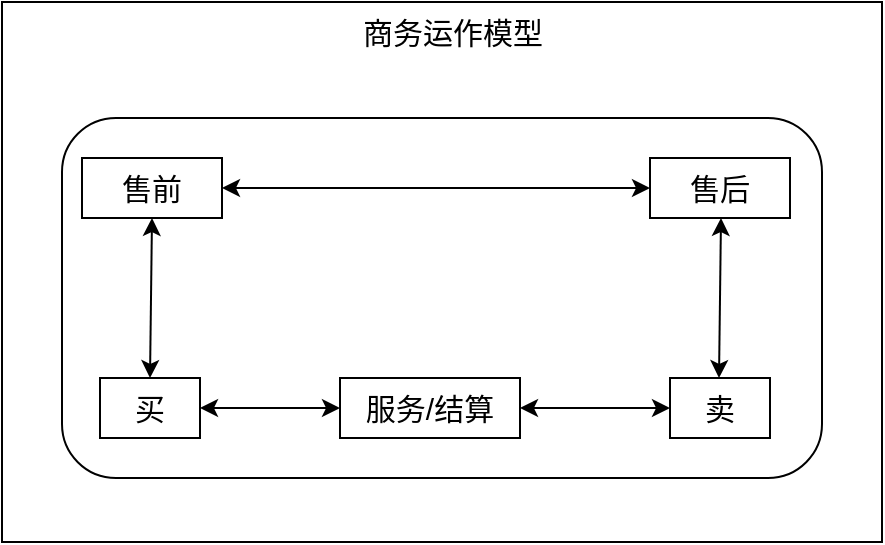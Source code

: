 <mxfile version="20.8.23" type="github">
  <diagram name="第 1 页" id="yvUWGEL02yEKHM-XBLOZ">
    <mxGraphModel dx="1434" dy="755" grid="1" gridSize="10" guides="1" tooltips="1" connect="1" arrows="1" fold="1" page="1" pageScale="1" pageWidth="827" pageHeight="1169" math="0" shadow="0">
      <root>
        <mxCell id="0" />
        <mxCell id="1" parent="0" />
        <mxCell id="8WEs470nkHhceNyE-327-2" value="" style="rounded=0;whiteSpace=wrap;html=1;" vertex="1" parent="1">
          <mxGeometry x="200" y="162" width="440" height="270" as="geometry" />
        </mxCell>
        <mxCell id="8WEs470nkHhceNyE-327-3" value="&lt;font style=&quot;font-size: 15px;&quot;&gt;商务运作模型&lt;/font&gt;" style="text;html=1;strokeColor=none;fillColor=none;align=center;verticalAlign=middle;whiteSpace=wrap;rounded=0;" vertex="1" parent="1">
          <mxGeometry x="377.5" y="162" width="95" height="30" as="geometry" />
        </mxCell>
        <mxCell id="8WEs470nkHhceNyE-327-4" value="" style="rounded=1;whiteSpace=wrap;html=1;fontSize=15;" vertex="1" parent="1">
          <mxGeometry x="230" y="220" width="380" height="180" as="geometry" />
        </mxCell>
        <mxCell id="8WEs470nkHhceNyE-327-5" value="售前" style="rounded=0;whiteSpace=wrap;html=1;fontSize=15;" vertex="1" parent="1">
          <mxGeometry x="240" y="240" width="70" height="30" as="geometry" />
        </mxCell>
        <mxCell id="8WEs470nkHhceNyE-327-6" value="售后" style="rounded=0;whiteSpace=wrap;html=1;fontSize=15;" vertex="1" parent="1">
          <mxGeometry x="524" y="240" width="70" height="30" as="geometry" />
        </mxCell>
        <mxCell id="8WEs470nkHhceNyE-327-7" value="买" style="rounded=0;whiteSpace=wrap;html=1;fontSize=15;" vertex="1" parent="1">
          <mxGeometry x="249" y="350" width="50" height="30" as="geometry" />
        </mxCell>
        <mxCell id="8WEs470nkHhceNyE-327-8" value="卖" style="rounded=0;whiteSpace=wrap;html=1;fontSize=15;" vertex="1" parent="1">
          <mxGeometry x="534" y="350" width="50" height="30" as="geometry" />
        </mxCell>
        <mxCell id="8WEs470nkHhceNyE-327-9" value="服务/结算" style="rounded=0;whiteSpace=wrap;html=1;fontSize=15;" vertex="1" parent="1">
          <mxGeometry x="369" y="350" width="90" height="30" as="geometry" />
        </mxCell>
        <mxCell id="8WEs470nkHhceNyE-327-10" value="" style="endArrow=classic;startArrow=classic;html=1;rounded=0;fontSize=15;entryX=0;entryY=0.5;entryDx=0;entryDy=0;exitX=1;exitY=0.5;exitDx=0;exitDy=0;" edge="1" parent="1" source="8WEs470nkHhceNyE-327-5" target="8WEs470nkHhceNyE-327-6">
          <mxGeometry width="50" height="50" relative="1" as="geometry">
            <mxPoint x="400" y="300" as="sourcePoint" />
            <mxPoint x="450" y="250" as="targetPoint" />
          </mxGeometry>
        </mxCell>
        <mxCell id="8WEs470nkHhceNyE-327-11" value="" style="endArrow=classic;startArrow=classic;html=1;rounded=0;fontSize=15;entryX=0.5;entryY=1;entryDx=0;entryDy=0;exitX=0.5;exitY=0;exitDx=0;exitDy=0;" edge="1" parent="1" source="8WEs470nkHhceNyE-327-7" target="8WEs470nkHhceNyE-327-5">
          <mxGeometry width="50" height="50" relative="1" as="geometry">
            <mxPoint x="310" y="296.5" as="sourcePoint" />
            <mxPoint x="420" y="296.5" as="targetPoint" />
          </mxGeometry>
        </mxCell>
        <mxCell id="8WEs470nkHhceNyE-327-12" value="" style="endArrow=classic;startArrow=classic;html=1;rounded=0;fontSize=15;entryX=0.5;entryY=1;entryDx=0;entryDy=0;exitX=0.5;exitY=0;exitDx=0;exitDy=0;" edge="1" parent="1">
          <mxGeometry width="50" height="50" relative="1" as="geometry">
            <mxPoint x="558.5" y="350" as="sourcePoint" />
            <mxPoint x="559.5" y="270" as="targetPoint" />
          </mxGeometry>
        </mxCell>
        <mxCell id="8WEs470nkHhceNyE-327-13" value="" style="endArrow=classic;startArrow=classic;html=1;rounded=0;fontSize=15;exitX=1;exitY=0.5;exitDx=0;exitDy=0;entryX=0;entryY=0.5;entryDx=0;entryDy=0;" edge="1" parent="1" source="8WEs470nkHhceNyE-327-7" target="8WEs470nkHhceNyE-327-9">
          <mxGeometry width="50" height="50" relative="1" as="geometry">
            <mxPoint x="320" y="410" as="sourcePoint" />
            <mxPoint x="370" y="360" as="targetPoint" />
          </mxGeometry>
        </mxCell>
        <mxCell id="8WEs470nkHhceNyE-327-14" value="" style="endArrow=classic;startArrow=classic;html=1;rounded=0;fontSize=15;exitX=1;exitY=0.5;exitDx=0;exitDy=0;entryX=0;entryY=0.5;entryDx=0;entryDy=0;" edge="1" parent="1" source="8WEs470nkHhceNyE-327-9" target="8WEs470nkHhceNyE-327-8">
          <mxGeometry width="50" height="50" relative="1" as="geometry">
            <mxPoint x="340" y="510" as="sourcePoint" />
            <mxPoint x="421" y="510" as="targetPoint" />
            <Array as="points" />
          </mxGeometry>
        </mxCell>
      </root>
    </mxGraphModel>
  </diagram>
</mxfile>
